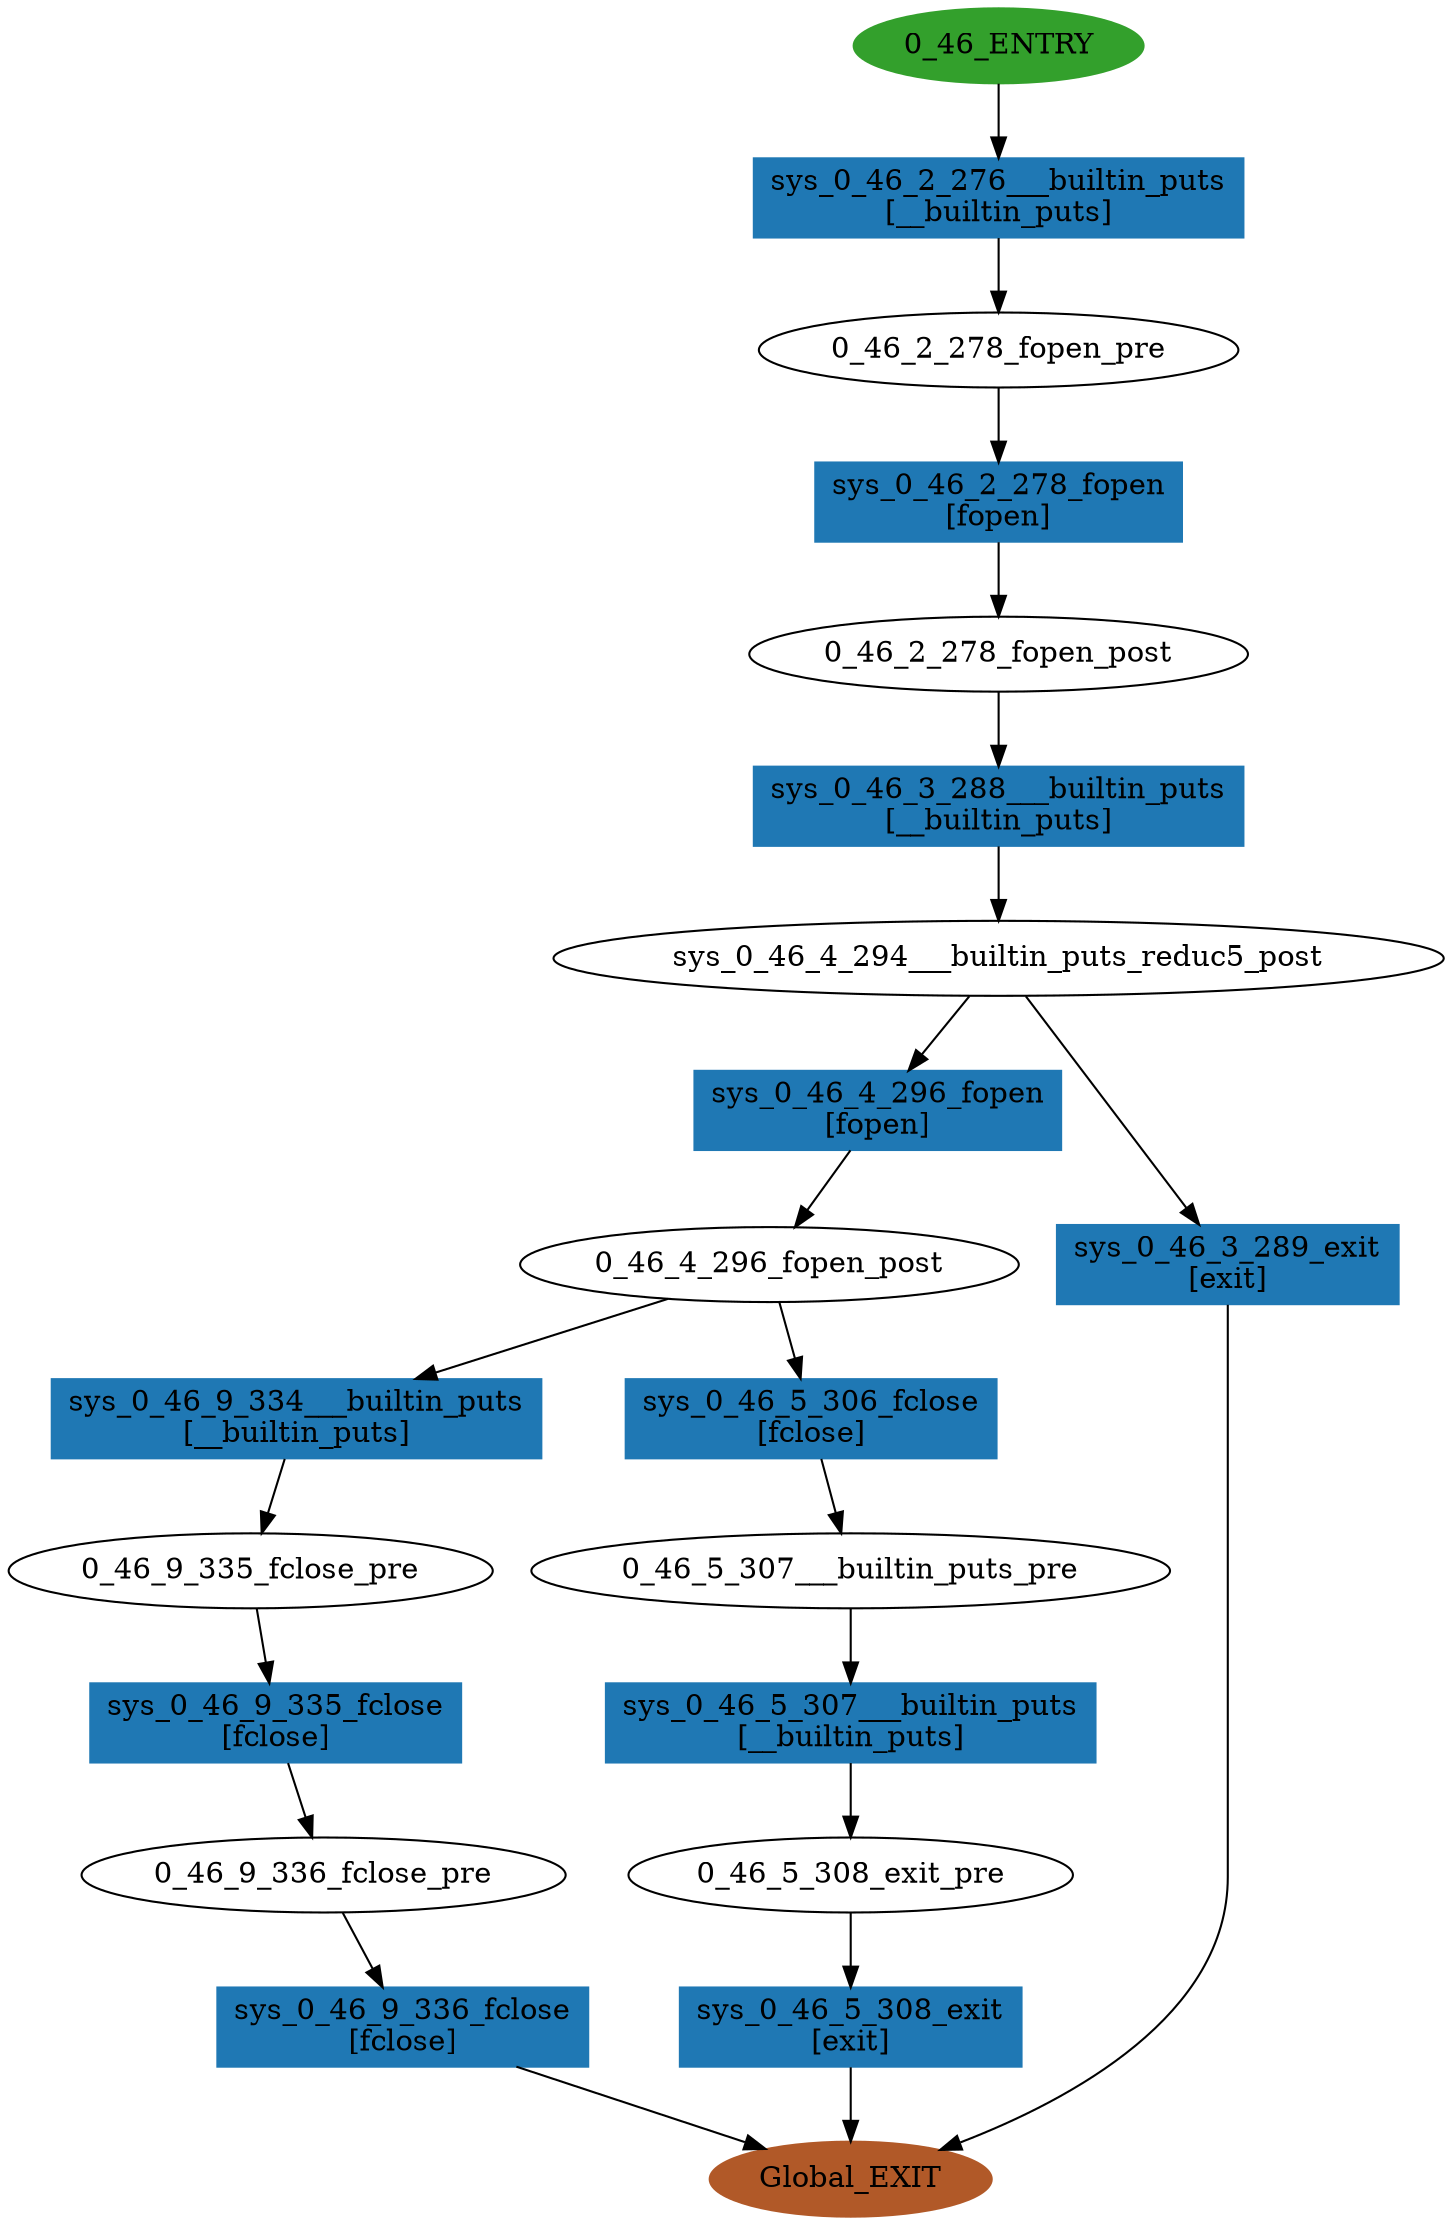 digraph model { 
compound=true; 
node  [style="filled", colorscheme="paired12"];  "0_46_5_307___builtin_puts_pre" [shape=ellipse, style=""];
  "0_46_9_335_fclose_pre" [shape=ellipse, style=""];
  "0_46_ENTRY" [shape=ellipse, color=4, style=filled];
  "0_46_4_296_fopen_post" [shape=ellipse, style=""];
  "0_46_2_278_fopen_pre" [shape=ellipse, style=""];
  "0_46_5_308_exit_pre" [shape=ellipse, style=""];
  "sys_0_46_4_294___builtin_puts_reduc5_post" [shape=ellipse, style=""];
  "0_46_9_336_fclose_pre" [shape=ellipse, style=""];
  "0_46_2_278_fopen_post" [shape=ellipse, style=""];
  "Global_EXIT" [shape=ellipse, color=12, style=filled];
  "sys_0_46_2_278_fopen" [shape=box, style=""];
  "sys_0_46_2_278_fopen" [color=2, style=filled];
  "sys_0_46_2_278_fopen" [label="sys_0_46_2_278_fopen\n[fopen]"];
  "sys_0_46_4_296_fopen" [shape=box, style=""];
  "sys_0_46_4_296_fopen" [color=2, style=filled];
  "sys_0_46_4_296_fopen" [label="sys_0_46_4_296_fopen\n[fopen]"];
  "sys_0_46_9_336_fclose" [shape=box, style=""];
  "sys_0_46_9_336_fclose" [color=2, style=filled];
  "sys_0_46_9_336_fclose" [label="sys_0_46_9_336_fclose\n[fclose]"];
  "sys_0_46_9_334___builtin_puts" [shape=box, style=""];
  "sys_0_46_9_334___builtin_puts" [color=2, style=filled];
  "sys_0_46_9_334___builtin_puts" [label="sys_0_46_9_334___builtin_puts\n[__builtin_puts]"];
  "sys_0_46_2_276___builtin_puts" [shape=box, style=""];
  "sys_0_46_2_276___builtin_puts" [color=2, style=filled];
  "sys_0_46_2_276___builtin_puts" [label="sys_0_46_2_276___builtin_puts\n[__builtin_puts]"];
  "sys_0_46_5_306_fclose" [shape=box, style=""];
  "sys_0_46_5_306_fclose" [color=2, style=filled];
  "sys_0_46_5_306_fclose" [label="sys_0_46_5_306_fclose\n[fclose]"];
  "sys_0_46_3_288___builtin_puts" [shape=box, style=""];
  "sys_0_46_3_288___builtin_puts" [color=2, style=filled];
  "sys_0_46_3_288___builtin_puts" [label="sys_0_46_3_288___builtin_puts\n[__builtin_puts]"];
  "sys_0_46_3_289_exit" [shape=box, style=""];
  "sys_0_46_3_289_exit" [color=2, style=filled];
  "sys_0_46_3_289_exit" [label="sys_0_46_3_289_exit\n[exit]"];
  "sys_0_46_5_308_exit" [shape=box, style=""];
  "sys_0_46_5_308_exit" [color=2, style=filled];
  "sys_0_46_5_308_exit" [label="sys_0_46_5_308_exit\n[exit]"];
  "sys_0_46_5_307___builtin_puts" [shape=box, style=""];
  "sys_0_46_5_307___builtin_puts" [color=2, style=filled];
  "sys_0_46_5_307___builtin_puts" [label="sys_0_46_5_307___builtin_puts\n[__builtin_puts]"];
  "sys_0_46_9_335_fclose" [shape=box, style=""];
  "sys_0_46_9_335_fclose" [color=2, style=filled];
  "sys_0_46_9_335_fclose" [label="sys_0_46_9_335_fclose\n[fclose]"];
  "sys_0_46_9_336_fclose" -> "Global_EXIT" [label="", arrowhead="normal"];
  "0_46_4_296_fopen_post" -> "sys_0_46_9_334___builtin_puts" [label="", arrowhead="normal"];
  "0_46_4_296_fopen_post" -> "sys_0_46_5_306_fclose" [label="", arrowhead="normal"];
  "sys_0_46_5_308_exit" -> "Global_EXIT" [label="", arrowhead="normal"];
  "0_46_ENTRY" -> "sys_0_46_2_276___builtin_puts" [label="", arrowhead="normal"];
  "sys_0_46_4_294___builtin_puts_reduc5_post" -> "sys_0_46_4_296_fopen" [label="", arrowhead="normal"];
  "sys_0_46_4_296_fopen" -> "0_46_4_296_fopen_post" [label="", arrowhead="normal"];
  "sys_0_46_5_307___builtin_puts" -> "0_46_5_308_exit_pre" [label="", arrowhead="normal"];
  "sys_0_46_5_306_fclose" -> "0_46_5_307___builtin_puts_pre" [label="", arrowhead="normal"];
  "sys_0_46_2_276___builtin_puts" -> "0_46_2_278_fopen_pre" [label="", arrowhead="normal"];
  "sys_0_46_3_289_exit" -> "Global_EXIT" [label="", arrowhead="normal"];
  "sys_0_46_3_288___builtin_puts" -> "sys_0_46_4_294___builtin_puts_reduc5_post" [label="", arrowhead="normal"];
  "0_46_9_336_fclose_pre" -> "sys_0_46_9_336_fclose" [label="", arrowhead="normal"];
  "0_46_9_335_fclose_pre" -> "sys_0_46_9_335_fclose" [label="", arrowhead="normal"];
  "0_46_5_307___builtin_puts_pre" -> "sys_0_46_5_307___builtin_puts" [label="", arrowhead="normal"];
  "0_46_2_278_fopen_pre" -> "sys_0_46_2_278_fopen" [label="", arrowhead="normal"];
  "sys_0_46_4_294___builtin_puts_reduc5_post" -> "sys_0_46_3_289_exit" [label="", arrowhead="normal"];
  "0_46_2_278_fopen_post" -> "sys_0_46_3_288___builtin_puts" [label="", arrowhead="normal"];
  "sys_0_46_9_334___builtin_puts" -> "0_46_9_335_fclose_pre" [label="", arrowhead="normal"];
  "0_46_5_308_exit_pre" -> "sys_0_46_5_308_exit" [label="", arrowhead="normal"];
  "sys_0_46_9_335_fclose" -> "0_46_9_336_fclose_pre" [label="", arrowhead="normal"];
  "sys_0_46_2_278_fopen" -> "0_46_2_278_fopen_post" [label="", arrowhead="normal"];
}
